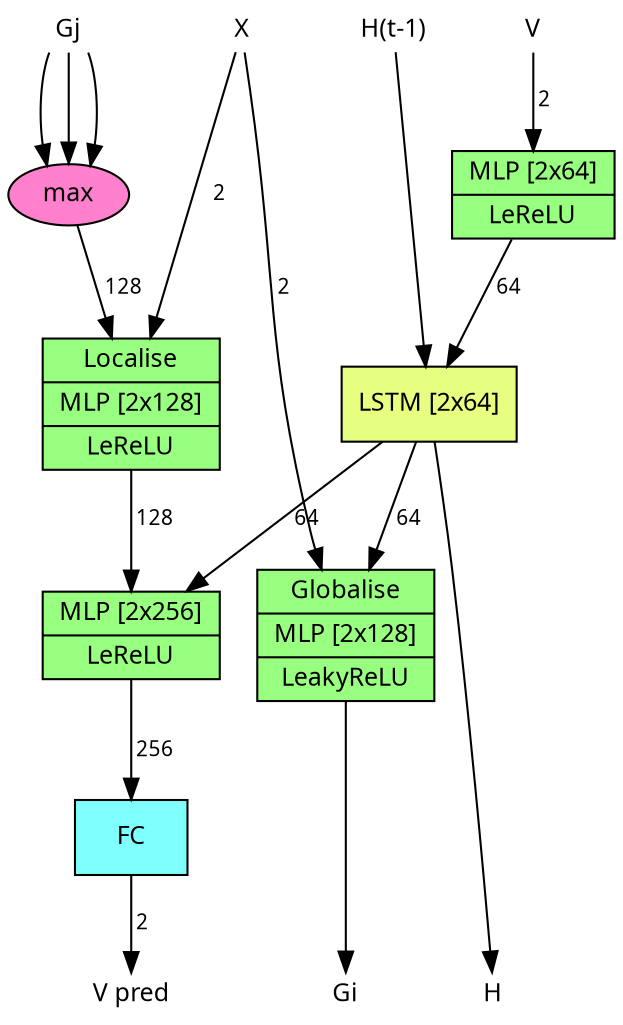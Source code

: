 digraph simple {
    layout=dot;
    /*ranksep=0.2;*/
    node [style=filled, fontname="sans serif", fontsize=12];
    edge [fontname="sans serif", fontsize=10, labelfontsize=10, labelangle=0];

    { // MLP Nodes
        node [shape="record", fillcolor="0.3,0.5,1.0"]
        embedding [label="{MLP [2x64]|LeReLU}"]
        globalise [label="{Globalise|MLP [2x128]|LeakyReLU}"]
        localise [label="{Localise|MLP [2x128]|LeReLU}"]
        regression [label="{MLP [2x256]|LeReLU}"]
    }

    { // Linear Nodes
        node [shape=box, fillcolor="0.5,0.5,1.0"]
        output_layer [label="FC"]
    }

    { // LSTM Nodes
        node [shape=box, fillcolor="0.2,0.5,1.0"]
        rnn [label="LSTM [2x64]"]
    }

    { // Inputs
        node [shape=plaintext, fillcolor="none",  width=0, height=0];
        rank=min;
        velocity [label="V"];
        position [label="X"];
        Gj [label="Gj"]
        h_prev [label="H(t-1)"];
    }
    { // Outputs
        node [shape=plaintext, fillcolor="none",  width=0, height=0];
        rank=max
        output [label="V pred"];
        Gi
        h [label="H"];
    }

    { // Operations
        node [shape=oval, fillcolor="0.9,0.5,1.0", width=0.2, height=0.2];
        max [label="max"];
    }

    // Edges
    max -> localise [label=" 128"];
    velocity -> embedding [label=" 2"];
    position -> globalise [label=" 2"];
    position -> localise [label=" 2"];

    embedding -> rnn [label=" 64"];
    rnn -> globalise [label=" 64"];
    localise -> regression [label=" 128"];
    rnn -> regression [label=" 64"];

    regression -> output_layer [label=" 256"];
    output_layer -> output [label=" 2"];
    globalise -> Gi; Gj -> max;
    Gj -> max;
    Gj -> max;
    h_prev -> rnn -> h;
}
